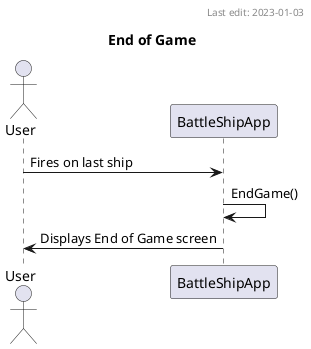 @startuml
'Author: Hayden Carpenter
'Last Edit: 2023-01-03
title End of Game
header Last edit: 2023-01-03
actor User
participant BattleShipApp as gui
User->gui:Fires on last ship
gui->gui:EndGame()
gui->User:Displays End of Game screen
